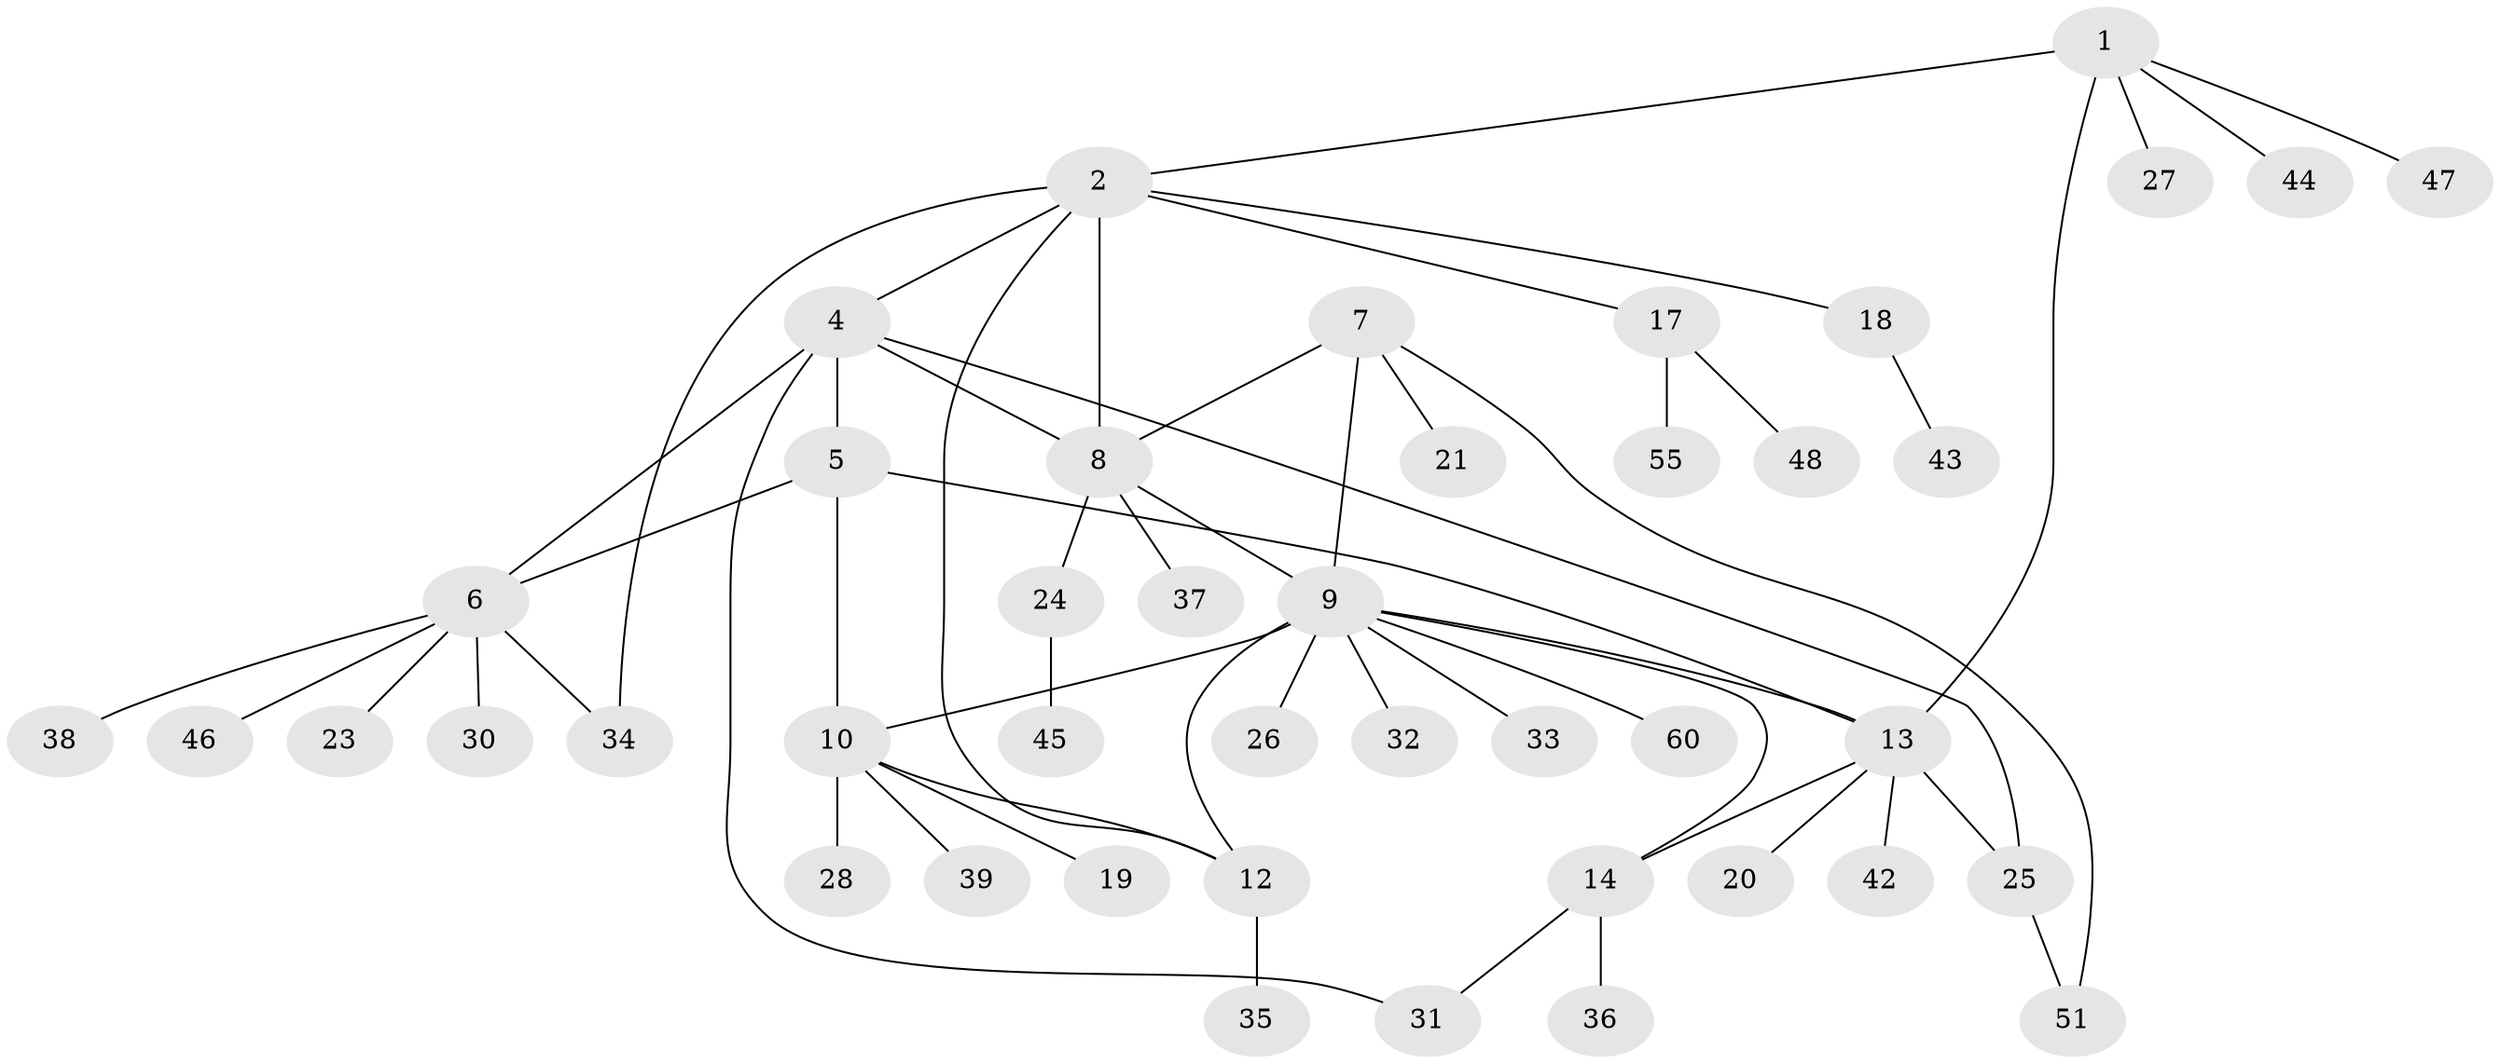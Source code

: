 // Generated by graph-tools (version 1.1) at 2025/52/02/27/25 19:52:14]
// undirected, 43 vertices, 55 edges
graph export_dot {
graph [start="1"]
  node [color=gray90,style=filled];
  1 [super="+29"];
  2 [super="+3"];
  4 [super="+16"];
  5;
  6 [super="+50"];
  7 [super="+56"];
  8 [super="+57"];
  9 [super="+11"];
  10 [super="+54"];
  12;
  13 [super="+15"];
  14 [super="+52"];
  17 [super="+22"];
  18;
  19;
  20;
  21;
  23;
  24;
  25;
  26;
  27;
  28;
  30;
  31;
  32;
  33;
  34 [super="+40"];
  35;
  36 [super="+41"];
  37;
  38;
  39;
  42 [super="+59"];
  43;
  44 [super="+53"];
  45 [super="+49"];
  46 [super="+58"];
  47;
  48;
  51;
  55;
  60;
  1 -- 2 [weight=2];
  1 -- 13;
  1 -- 27;
  1 -- 44;
  1 -- 47;
  2 -- 4 [weight=2];
  2 -- 18;
  2 -- 17;
  2 -- 8;
  2 -- 12;
  2 -- 34;
  4 -- 5;
  4 -- 6;
  4 -- 8 [weight=2];
  4 -- 25;
  4 -- 31;
  5 -- 6;
  5 -- 10;
  5 -- 13;
  6 -- 23;
  6 -- 30;
  6 -- 34;
  6 -- 38;
  6 -- 46;
  7 -- 8;
  7 -- 9;
  7 -- 21;
  7 -- 51;
  8 -- 9;
  8 -- 24;
  8 -- 37;
  9 -- 26 [weight=2];
  9 -- 13;
  9 -- 32;
  9 -- 33;
  9 -- 10;
  9 -- 12;
  9 -- 14;
  9 -- 60;
  10 -- 12;
  10 -- 19;
  10 -- 28;
  10 -- 39;
  12 -- 35;
  13 -- 14 [weight=2];
  13 -- 42;
  13 -- 20;
  13 -- 25;
  14 -- 31;
  14 -- 36;
  17 -- 48;
  17 -- 55;
  18 -- 43;
  24 -- 45;
  25 -- 51;
}
